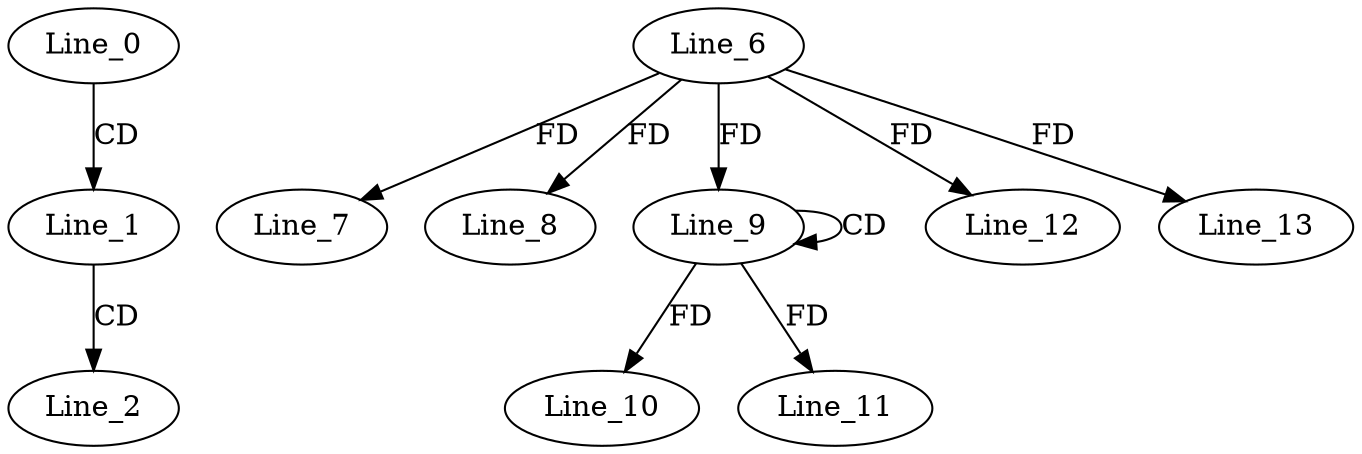 digraph G {
  Line_0;
  Line_1;
  Line_2;
  Line_6;
  Line_7;
  Line_8;
  Line_9;
  Line_9;
  Line_10;
  Line_11;
  Line_12;
  Line_13;
  Line_0 -> Line_1 [ label="CD" ];
  Line_1 -> Line_2 [ label="CD" ];
  Line_6 -> Line_7 [ label="FD" ];
  Line_6 -> Line_8 [ label="FD" ];
  Line_9 -> Line_9 [ label="CD" ];
  Line_6 -> Line_9 [ label="FD" ];
  Line_9 -> Line_10 [ label="FD" ];
  Line_9 -> Line_11 [ label="FD" ];
  Line_6 -> Line_12 [ label="FD" ];
  Line_6 -> Line_13 [ label="FD" ];
}
